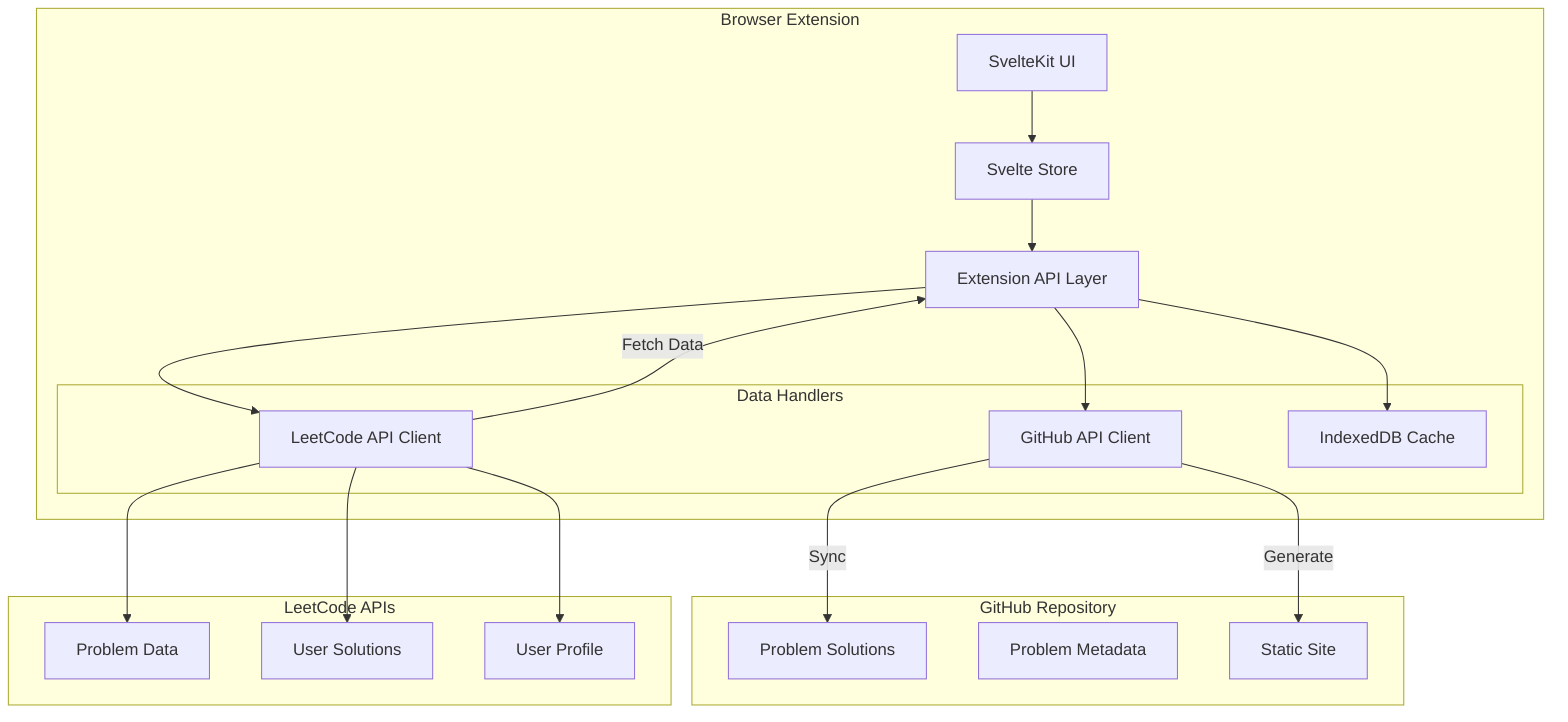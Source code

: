 flowchart TB
    subgraph "Browser Extension"
        UI[SvelteKit UI]
        Store[Svelte Store]
        ExtAPI[Extension API Layer]
        
        UI --> Store
        Store --> ExtAPI
        
        subgraph "Data Handlers"
            LeetCode[LeetCode API Client]
            GitHub[GitHub API Client]
            Cache[IndexedDB Cache]
        end
        
        ExtAPI --> LeetCode
        ExtAPI --> GitHub
        ExtAPI --> Cache
    end
    
    subgraph "GitHub Repository"
        Pantry[Problem Solutions]
        Metadata[Problem Metadata]
        Website[Static Site]
    end
    
    LeetCode --> |Fetch Data| ExtAPI
    GitHub --> |Sync| Pantry
    GitHub --> |Generate| Website
    
    subgraph "LeetCode APIs"
        Problems[Problem Data]
        Solutions[User Solutions]
        Profile[User Profile]
        
        LeetCode --> Problems
        LeetCode --> Solutions
        LeetCode --> Profile
    end